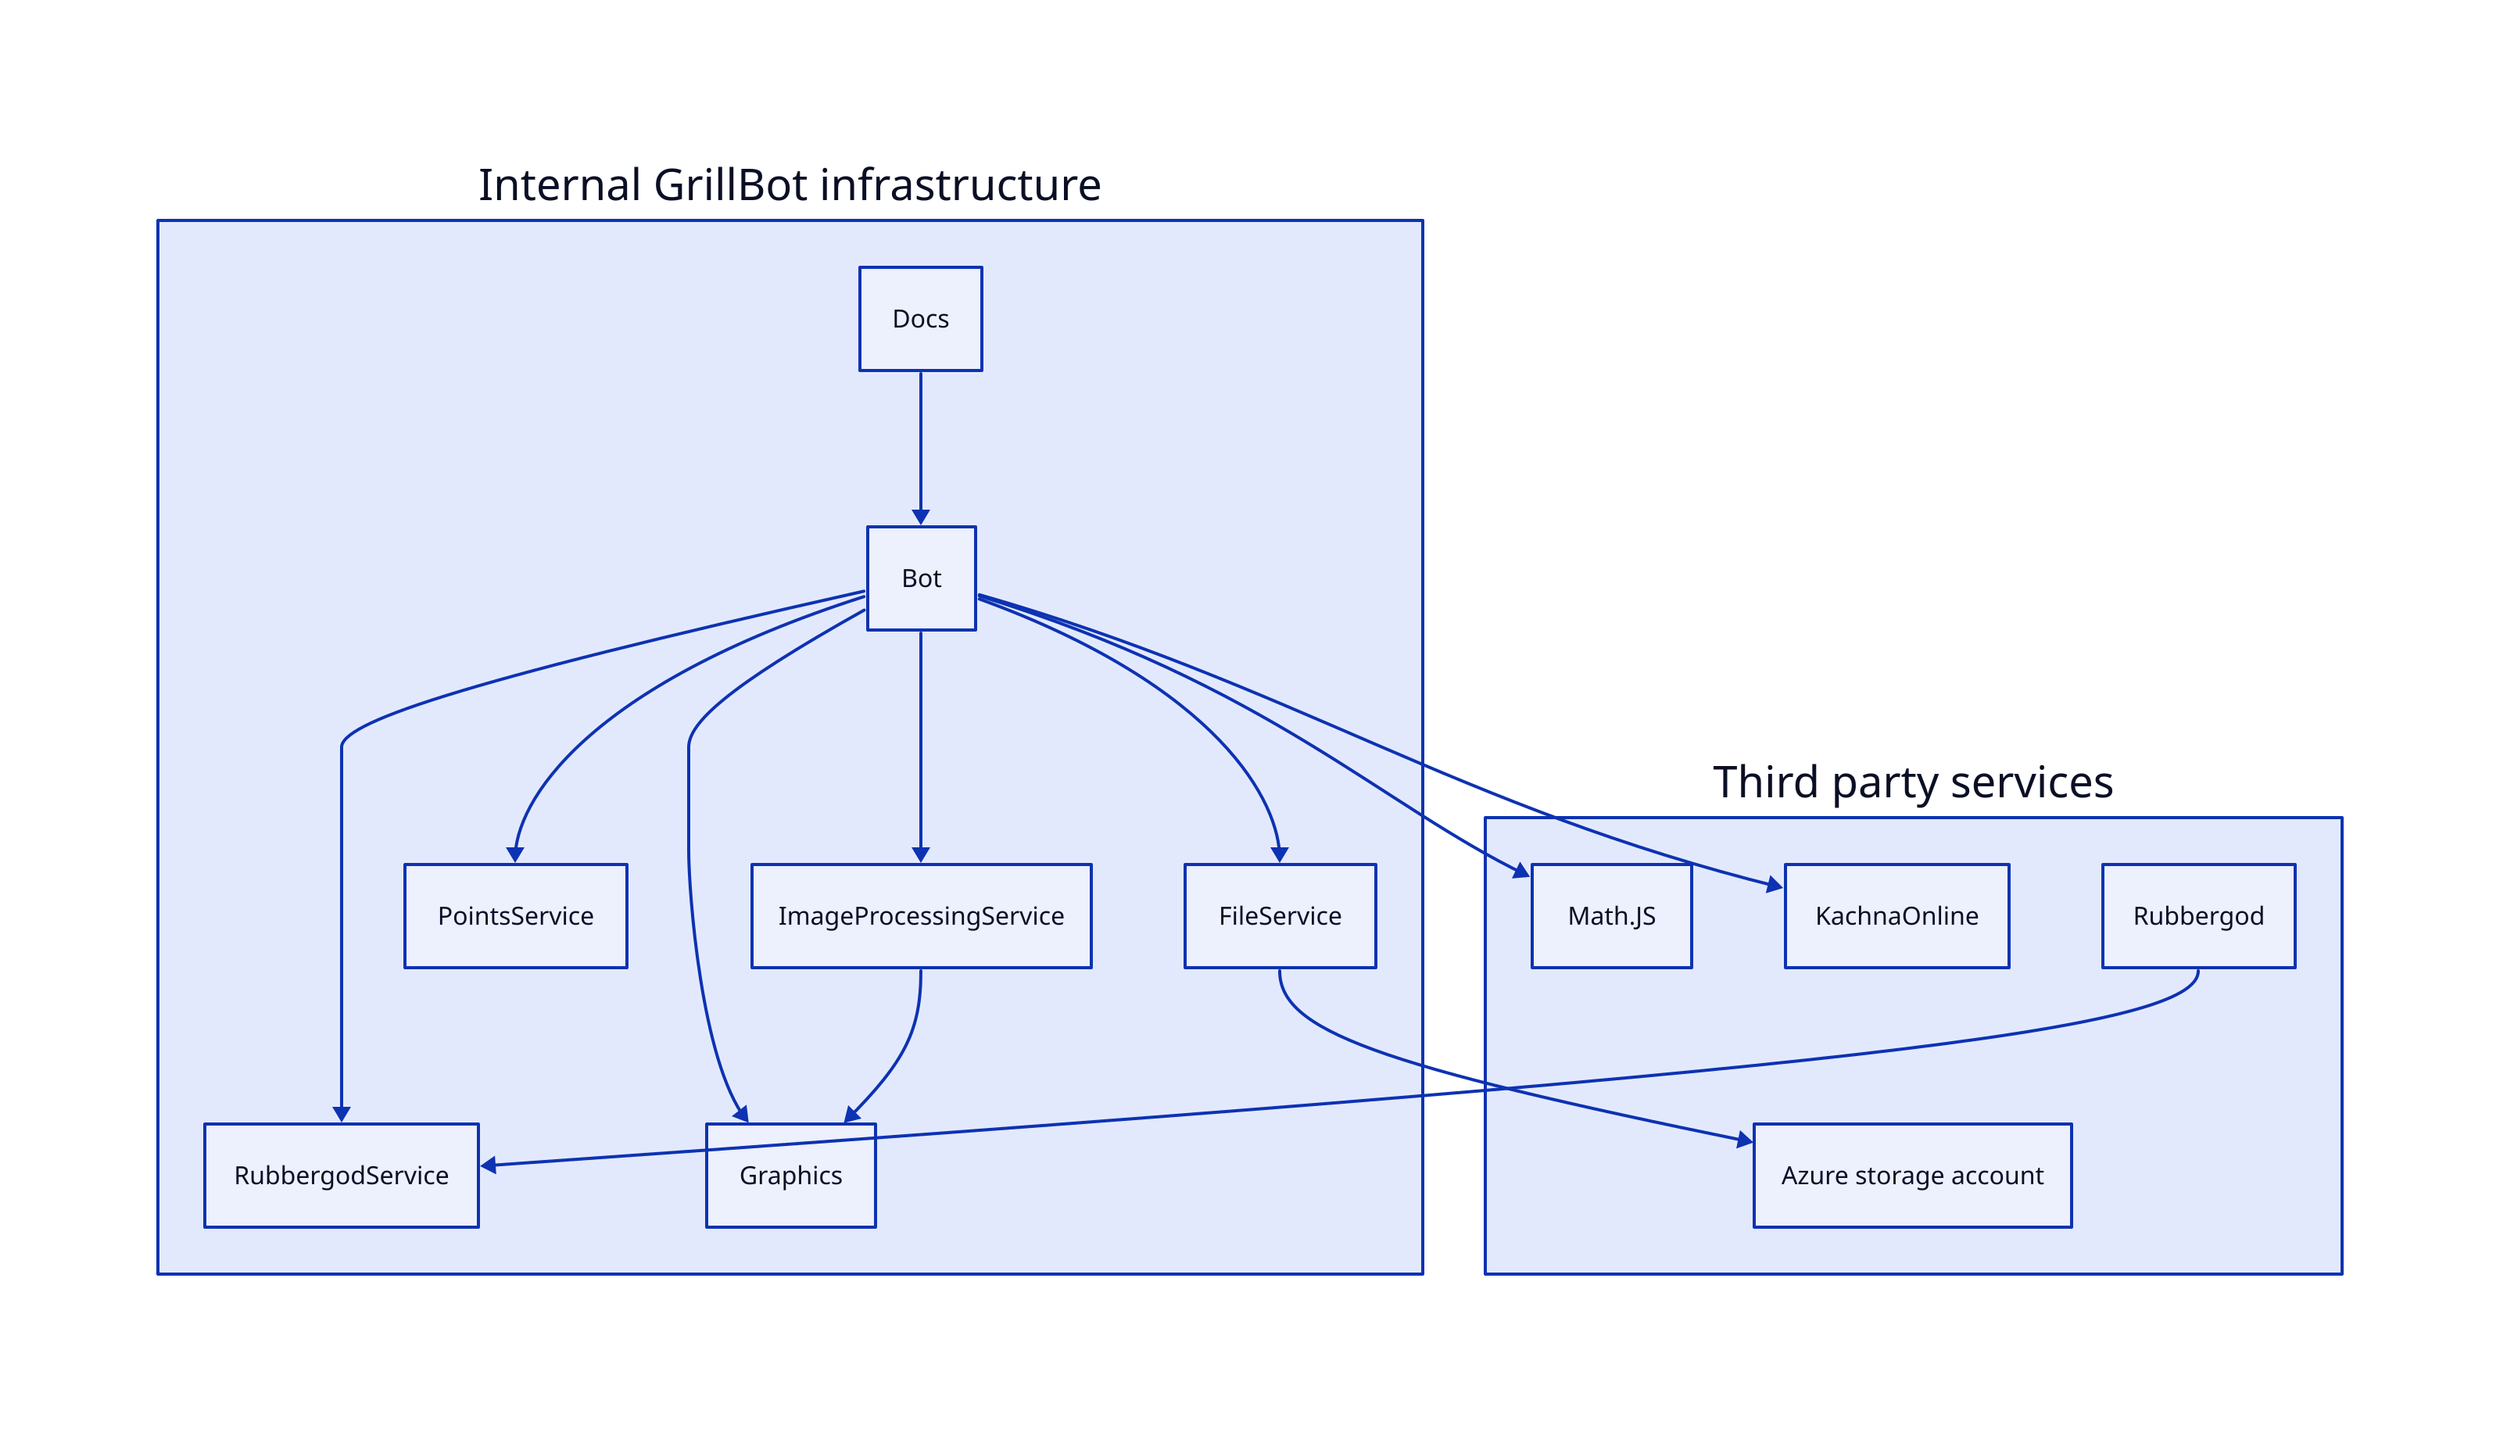 Internal GrillBot infrastructure.Bot -> Third party services.Math\.JS
Internal GrillBot infrastructure.Bot -> Third party services.KachnaOnline

Third party services.Rubbergod -> Internal GrillBot infrastructure.RubbergodService
Internal GrillBot infrastructure.FileService -> Third party services.Azure storage account

Internal GrillBot infrastructure.Docs -> Internal GrillBot infrastructure.Bot
Internal GrillBot infrastructure.Bot -> Internal GrillBot infrastructure.Graphics
Internal GrillBot infrastructure.Bot -> Internal GrillBot infrastructure.RubbergodService
Internal GrillBot infrastructure.Bot -> Internal GrillBot infrastructure.PointsService
Internal GrillBot infrastructure.Bot -> Internal GrillBot infrastructure.FileService
Internal GrillBot infrastructure.Bot -> Internal GrillBot infrastructure.ImageProcessingService
Internal GrillBot infrastructure.ImageProcessingService -> Internal GrillBot infrastructure.Graphics
